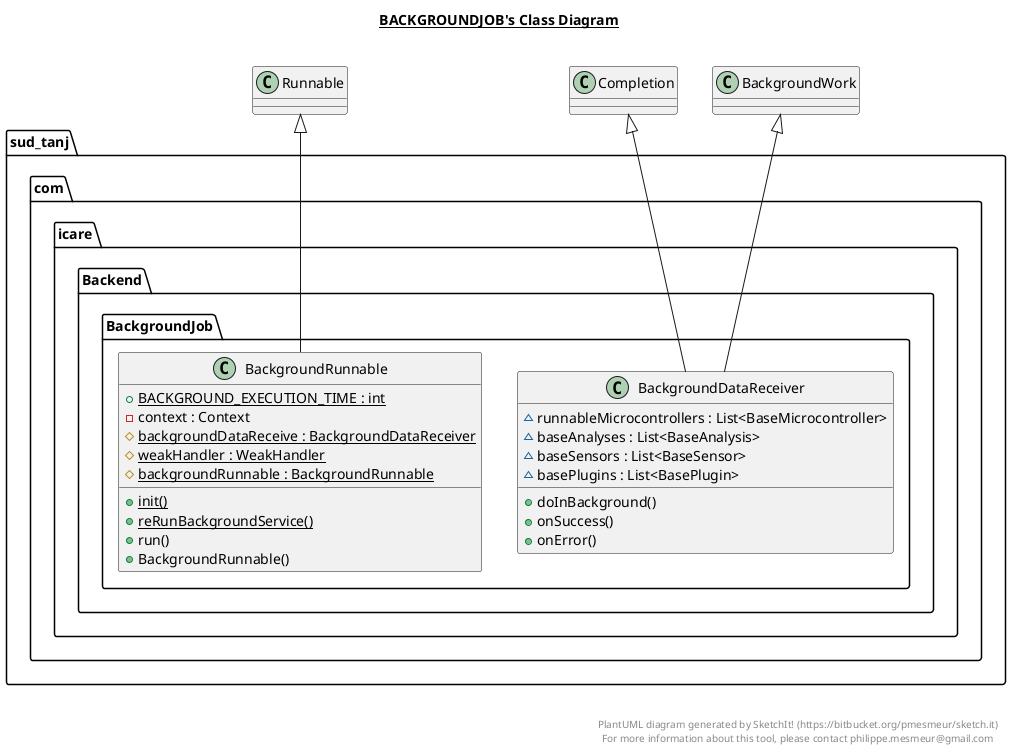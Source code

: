 @startuml

title __BACKGROUNDJOB's Class Diagram__\n

  package sud_tanj.com.icare {
    package sud_tanj.com.icare.Backend {
      package sud_tanj.com.icare.Backend.BackgroundJob {
        class BackgroundDataReceiver {
            ~ runnableMicrocontrollers : List<BaseMicrocontroller>
            ~ baseAnalyses : List<BaseAnalysis>
            ~ baseSensors : List<BaseSensor>
            ~ basePlugins : List<BasePlugin>
            + doInBackground()
            + onSuccess()
            + onError()
        }
      }
    }
  }
  

  package sud_tanj.com.icare {
    package sud_tanj.com.icare.Backend {
      package sud_tanj.com.icare.Backend.BackgroundJob {
        class BackgroundRunnable {
            {static} + BACKGROUND_EXECUTION_TIME : int
            - context : Context
            {static} # backgroundDataReceive : BackgroundDataReceiver
            {static} # weakHandler : WeakHandler
            {static} # backgroundRunnable : BackgroundRunnable
            {static} + init()
            {static} + reRunBackgroundService()
            + run()
            + BackgroundRunnable()
        }
      }
    }
  }
  

  BackgroundDataReceiver -up-|> BackgroundWork
  BackgroundDataReceiver -up-|> Completion
  BackgroundRunnable -up-|> Runnable


right footer


PlantUML diagram generated by SketchIt! (https://bitbucket.org/pmesmeur/sketch.it)
For more information about this tool, please contact philippe.mesmeur@gmail.com
endfooter

@enduml
